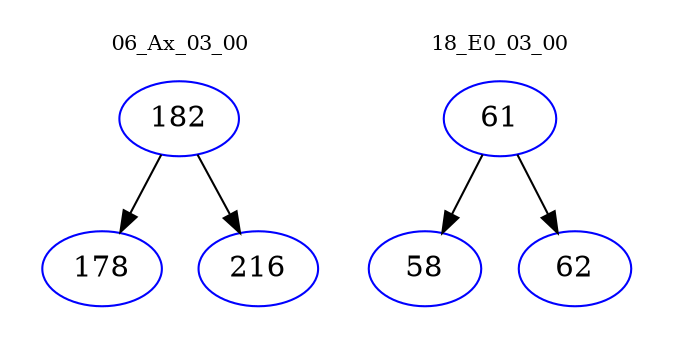 digraph{
subgraph cluster_0 {
color = white
label = "06_Ax_03_00";
fontsize=10;
T0_182 [label="182", color="blue"]
T0_182 -> T0_178 [color="black"]
T0_178 [label="178", color="blue"]
T0_182 -> T0_216 [color="black"]
T0_216 [label="216", color="blue"]
}
subgraph cluster_1 {
color = white
label = "18_E0_03_00";
fontsize=10;
T1_61 [label="61", color="blue"]
T1_61 -> T1_58 [color="black"]
T1_58 [label="58", color="blue"]
T1_61 -> T1_62 [color="black"]
T1_62 [label="62", color="blue"]
}
}
